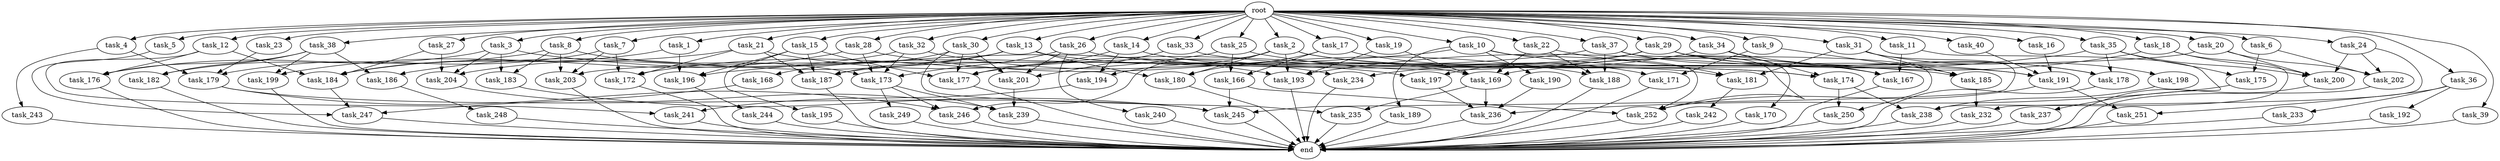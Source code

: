 digraph G {
  root [size="0.000000"];
  task_1 [size="10.240000"];
  task_2 [size="10.240000"];
  task_3 [size="10.240000"];
  task_4 [size="10.240000"];
  task_5 [size="10.240000"];
  task_6 [size="10.240000"];
  task_7 [size="10.240000"];
  task_8 [size="10.240000"];
  task_9 [size="10.240000"];
  task_10 [size="10.240000"];
  task_11 [size="10.240000"];
  task_12 [size="10.240000"];
  task_13 [size="10.240000"];
  task_14 [size="10.240000"];
  task_15 [size="10.240000"];
  task_16 [size="10.240000"];
  task_17 [size="10.240000"];
  task_18 [size="10.240000"];
  task_19 [size="10.240000"];
  task_20 [size="10.240000"];
  task_21 [size="10.240000"];
  task_22 [size="10.240000"];
  task_23 [size="10.240000"];
  task_24 [size="10.240000"];
  task_25 [size="10.240000"];
  task_26 [size="10.240000"];
  task_27 [size="10.240000"];
  task_28 [size="10.240000"];
  task_29 [size="10.240000"];
  task_30 [size="10.240000"];
  task_31 [size="10.240000"];
  task_32 [size="10.240000"];
  task_33 [size="10.240000"];
  task_34 [size="10.240000"];
  task_35 [size="10.240000"];
  task_36 [size="10.240000"];
  task_37 [size="10.240000"];
  task_38 [size="10.240000"];
  task_39 [size="10.240000"];
  task_40 [size="10.240000"];
  task_166 [size="2920577761.280000"];
  task_167 [size="14087492730.880001"];
  task_168 [size="6957847019.520000"];
  task_169 [size="10222022164.480000"];
  task_170 [size="6957847019.520000"];
  task_171 [size="6356551598.080000"];
  task_172 [size="2920577761.280000"];
  task_173 [size="13915694039.040001"];
  task_174 [size="13314398617.600000"];
  task_175 [size="12799002542.080000"];
  task_176 [size="2920577761.280000"];
  task_177 [size="21560735825.920002"];
  task_178 [size="13314398617.600000"];
  task_179 [size="6356551598.080000"];
  task_180 [size="11252814315.520000"];
  task_181 [size="14259291422.720001"];
  task_182 [size="5583457484.800000"];
  task_183 [size="4982162063.360000"];
  task_184 [size="9706626088.960001"];
  task_185 [size="12799002542.080000"];
  task_186 [size="8332236554.240000"];
  task_187 [size="15375982919.680000"];
  task_188 [size="16664473108.480000"];
  task_189 [size="8589934592.000000"];
  task_190 [size="8589934592.000000"];
  task_191 [size="24824910970.880001"];
  task_192 [size="1374389534.720000"];
  task_193 [size="11338713661.440001"];
  task_194 [size="4294967296.000000"];
  task_195 [size="5497558138.880000"];
  task_196 [size="17179869184.000000"];
  task_197 [size="4294967296.000000"];
  task_198 [size="3092376453.120000"];
  task_199 [size="2147483648.000000"];
  task_200 [size="10823317585.920000"];
  task_201 [size="16664473108.480000"];
  task_202 [size="12111807774.719999"];
  task_203 [size="3521873182.720000"];
  task_204 [size="6700148981.760000"];
  task_232 [size="2491081031.680000"];
  task_233 [size="1374389534.720000"];
  task_234 [size="7730941132.800000"];
  task_235 [size="7301444403.200000"];
  task_236 [size="13657996001.280001"];
  task_237 [size="4209067950.080000"];
  task_238 [size="11510512353.280001"];
  task_239 [size="1889785610.240000"];
  task_240 [size="5497558138.880000"];
  task_241 [size="6270652252.160000"];
  task_242 [size="3092376453.120000"];
  task_243 [size="773094113.280000"];
  task_244 [size="343597383.680000"];
  task_245 [size="13228499271.680000"];
  task_246 [size="11081015623.680000"];
  task_247 [size="10737418240.000000"];
  task_248 [size="6957847019.520000"];
  task_249 [size="343597383.680000"];
  task_250 [size="6356551598.080000"];
  task_251 [size="4466765987.840000"];
  task_252 [size="19413252177.920002"];
  end [size="0.000000"];

  root -> task_1 [size="1.000000"];
  root -> task_2 [size="1.000000"];
  root -> task_3 [size="1.000000"];
  root -> task_4 [size="1.000000"];
  root -> task_5 [size="1.000000"];
  root -> task_6 [size="1.000000"];
  root -> task_7 [size="1.000000"];
  root -> task_8 [size="1.000000"];
  root -> task_9 [size="1.000000"];
  root -> task_10 [size="1.000000"];
  root -> task_11 [size="1.000000"];
  root -> task_12 [size="1.000000"];
  root -> task_13 [size="1.000000"];
  root -> task_14 [size="1.000000"];
  root -> task_15 [size="1.000000"];
  root -> task_16 [size="1.000000"];
  root -> task_17 [size="1.000000"];
  root -> task_18 [size="1.000000"];
  root -> task_19 [size="1.000000"];
  root -> task_20 [size="1.000000"];
  root -> task_21 [size="1.000000"];
  root -> task_22 [size="1.000000"];
  root -> task_23 [size="1.000000"];
  root -> task_24 [size="1.000000"];
  root -> task_25 [size="1.000000"];
  root -> task_26 [size="1.000000"];
  root -> task_27 [size="1.000000"];
  root -> task_28 [size="1.000000"];
  root -> task_29 [size="1.000000"];
  root -> task_30 [size="1.000000"];
  root -> task_31 [size="1.000000"];
  root -> task_32 [size="1.000000"];
  root -> task_33 [size="1.000000"];
  root -> task_34 [size="1.000000"];
  root -> task_35 [size="1.000000"];
  root -> task_36 [size="1.000000"];
  root -> task_37 [size="1.000000"];
  root -> task_38 [size="1.000000"];
  root -> task_39 [size="1.000000"];
  root -> task_40 [size="1.000000"];
  task_1 -> task_184 [size="301989888.000000"];
  task_1 -> task_196 [size="301989888.000000"];
  task_2 -> task_174 [size="209715200.000000"];
  task_2 -> task_180 [size="209715200.000000"];
  task_2 -> task_191 [size="209715200.000000"];
  task_2 -> task_193 [size="209715200.000000"];
  task_2 -> task_194 [size="209715200.000000"];
  task_2 -> task_246 [size="209715200.000000"];
  task_3 -> task_182 [size="411041792.000000"];
  task_3 -> task_183 [size="411041792.000000"];
  task_3 -> task_193 [size="411041792.000000"];
  task_3 -> task_204 [size="411041792.000000"];
  task_4 -> task_179 [size="75497472.000000"];
  task_4 -> task_243 [size="75497472.000000"];
  task_5 -> task_247 [size="75497472.000000"];
  task_6 -> task_175 [size="838860800.000000"];
  task_6 -> task_202 [size="838860800.000000"];
  task_7 -> task_172 [size="134217728.000000"];
  task_7 -> task_179 [size="134217728.000000"];
  task_7 -> task_203 [size="134217728.000000"];
  task_8 -> task_173 [size="75497472.000000"];
  task_8 -> task_176 [size="75497472.000000"];
  task_8 -> task_183 [size="75497472.000000"];
  task_8 -> task_203 [size="75497472.000000"];
  task_9 -> task_171 [size="411041792.000000"];
  task_9 -> task_185 [size="411041792.000000"];
  task_10 -> task_189 [size="838860800.000000"];
  task_10 -> task_190 [size="838860800.000000"];
  task_10 -> task_191 [size="838860800.000000"];
  task_10 -> task_196 [size="838860800.000000"];
  task_10 -> task_252 [size="838860800.000000"];
  task_11 -> task_167 [size="411041792.000000"];
  task_11 -> task_237 [size="411041792.000000"];
  task_12 -> task_176 [size="75497472.000000"];
  task_12 -> task_184 [size="75497472.000000"];
  task_12 -> task_241 [size="75497472.000000"];
  task_13 -> task_180 [size="679477248.000000"];
  task_13 -> task_181 [size="679477248.000000"];
  task_13 -> task_186 [size="679477248.000000"];
  task_13 -> task_187 [size="679477248.000000"];
  task_14 -> task_169 [size="209715200.000000"];
  task_14 -> task_177 [size="209715200.000000"];
  task_14 -> task_194 [size="209715200.000000"];
  task_15 -> task_177 [size="536870912.000000"];
  task_15 -> task_187 [size="536870912.000000"];
  task_15 -> task_195 [size="536870912.000000"];
  task_15 -> task_196 [size="536870912.000000"];
  task_16 -> task_191 [size="536870912.000000"];
  task_17 -> task_166 [size="209715200.000000"];
  task_17 -> task_171 [size="209715200.000000"];
  task_17 -> task_180 [size="209715200.000000"];
  task_18 -> task_169 [size="301989888.000000"];
  task_18 -> task_200 [size="301989888.000000"];
  task_18 -> task_238 [size="301989888.000000"];
  task_19 -> task_169 [size="75497472.000000"];
  task_19 -> task_193 [size="75497472.000000"];
  task_20 -> task_200 [size="134217728.000000"];
  task_20 -> task_202 [size="134217728.000000"];
  task_20 -> task_203 [size="134217728.000000"];
  task_21 -> task_172 [size="75497472.000000"];
  task_21 -> task_187 [size="75497472.000000"];
  task_21 -> task_199 [size="75497472.000000"];
  task_21 -> task_234 [size="75497472.000000"];
  task_22 -> task_169 [size="411041792.000000"];
  task_22 -> task_181 [size="411041792.000000"];
  task_22 -> task_188 [size="411041792.000000"];
  task_23 -> task_179 [size="411041792.000000"];
  task_24 -> task_200 [size="209715200.000000"];
  task_24 -> task_202 [size="209715200.000000"];
  task_24 -> task_232 [size="209715200.000000"];
  task_25 -> task_166 [size="75497472.000000"];
  task_25 -> task_167 [size="75497472.000000"];
  task_25 -> task_172 [size="75497472.000000"];
  task_26 -> task_173 [size="536870912.000000"];
  task_26 -> task_185 [size="536870912.000000"];
  task_26 -> task_201 [size="536870912.000000"];
  task_26 -> task_240 [size="536870912.000000"];
  task_27 -> task_184 [size="33554432.000000"];
  task_27 -> task_204 [size="33554432.000000"];
  task_28 -> task_173 [size="536870912.000000"];
  task_28 -> task_184 [size="536870912.000000"];
  task_28 -> task_188 [size="536870912.000000"];
  task_29 -> task_167 [size="209715200.000000"];
  task_29 -> task_178 [size="209715200.000000"];
  task_29 -> task_187 [size="209715200.000000"];
  task_29 -> task_197 [size="209715200.000000"];
  task_29 -> task_250 [size="209715200.000000"];
  task_30 -> task_168 [size="679477248.000000"];
  task_30 -> task_177 [size="679477248.000000"];
  task_30 -> task_201 [size="679477248.000000"];
  task_30 -> task_235 [size="679477248.000000"];
  task_31 -> task_181 [size="301989888.000000"];
  task_31 -> task_185 [size="301989888.000000"];
  task_31 -> task_198 [size="301989888.000000"];
  task_31 -> task_245 [size="301989888.000000"];
  task_32 -> task_173 [size="209715200.000000"];
  task_32 -> task_197 [size="209715200.000000"];
  task_32 -> task_204 [size="209715200.000000"];
  task_33 -> task_174 [size="411041792.000000"];
  task_33 -> task_201 [size="411041792.000000"];
  task_34 -> task_174 [size="679477248.000000"];
  task_34 -> task_178 [size="679477248.000000"];
  task_34 -> task_234 [size="679477248.000000"];
  task_35 -> task_175 [size="411041792.000000"];
  task_35 -> task_178 [size="411041792.000000"];
  task_35 -> task_193 [size="411041792.000000"];
  task_35 -> task_200 [size="411041792.000000"];
  task_36 -> task_192 [size="134217728.000000"];
  task_36 -> task_233 [size="134217728.000000"];
  task_36 -> task_251 [size="134217728.000000"];
  task_37 -> task_167 [size="679477248.000000"];
  task_37 -> task_170 [size="679477248.000000"];
  task_37 -> task_177 [size="679477248.000000"];
  task_37 -> task_188 [size="679477248.000000"];
  task_37 -> task_252 [size="679477248.000000"];
  task_38 -> task_176 [size="134217728.000000"];
  task_38 -> task_182 [size="134217728.000000"];
  task_38 -> task_186 [size="134217728.000000"];
  task_38 -> task_199 [size="134217728.000000"];
  task_39 -> end [size="1.000000"];
  task_40 -> task_191 [size="838860800.000000"];
  task_166 -> task_245 [size="75497472.000000"];
  task_166 -> task_252 [size="75497472.000000"];
  task_167 -> end [size="1.000000"];
  task_168 -> task_247 [size="838860800.000000"];
  task_169 -> task_235 [size="33554432.000000"];
  task_169 -> task_236 [size="33554432.000000"];
  task_170 -> end [size="1.000000"];
  task_171 -> end [size="1.000000"];
  task_172 -> end [size="1.000000"];
  task_173 -> task_239 [size="33554432.000000"];
  task_173 -> task_246 [size="33554432.000000"];
  task_173 -> task_249 [size="33554432.000000"];
  task_174 -> task_238 [size="411041792.000000"];
  task_174 -> task_250 [size="411041792.000000"];
  task_175 -> task_236 [size="679477248.000000"];
  task_176 -> end [size="1.000000"];
  task_177 -> end [size="1.000000"];
  task_178 -> end [size="1.000000"];
  task_179 -> task_245 [size="838860800.000000"];
  task_179 -> task_246 [size="838860800.000000"];
  task_180 -> end [size="1.000000"];
  task_181 -> task_242 [size="301989888.000000"];
  task_182 -> end [size="1.000000"];
  task_183 -> task_245 [size="75497472.000000"];
  task_184 -> task_247 [size="134217728.000000"];
  task_185 -> task_232 [size="33554432.000000"];
  task_186 -> task_248 [size="679477248.000000"];
  task_187 -> end [size="1.000000"];
  task_188 -> end [size="1.000000"];
  task_189 -> end [size="1.000000"];
  task_190 -> task_236 [size="411041792.000000"];
  task_191 -> task_251 [size="301989888.000000"];
  task_191 -> task_252 [size="301989888.000000"];
  task_192 -> end [size="1.000000"];
  task_193 -> end [size="1.000000"];
  task_194 -> task_241 [size="536870912.000000"];
  task_195 -> end [size="1.000000"];
  task_196 -> task_244 [size="33554432.000000"];
  task_197 -> task_236 [size="209715200.000000"];
  task_198 -> task_238 [size="411041792.000000"];
  task_199 -> end [size="1.000000"];
  task_200 -> end [size="1.000000"];
  task_201 -> task_239 [size="75497472.000000"];
  task_202 -> end [size="1.000000"];
  task_203 -> end [size="1.000000"];
  task_204 -> task_239 [size="75497472.000000"];
  task_232 -> end [size="1.000000"];
  task_233 -> end [size="1.000000"];
  task_234 -> end [size="1.000000"];
  task_235 -> end [size="1.000000"];
  task_236 -> end [size="1.000000"];
  task_237 -> end [size="1.000000"];
  task_238 -> end [size="1.000000"];
  task_239 -> end [size="1.000000"];
  task_240 -> end [size="1.000000"];
  task_241 -> end [size="1.000000"];
  task_242 -> end [size="1.000000"];
  task_243 -> end [size="1.000000"];
  task_244 -> end [size="1.000000"];
  task_245 -> end [size="1.000000"];
  task_246 -> end [size="1.000000"];
  task_247 -> end [size="1.000000"];
  task_248 -> end [size="1.000000"];
  task_249 -> end [size="1.000000"];
  task_250 -> end [size="1.000000"];
  task_251 -> end [size="1.000000"];
  task_252 -> end [size="1.000000"];
}

